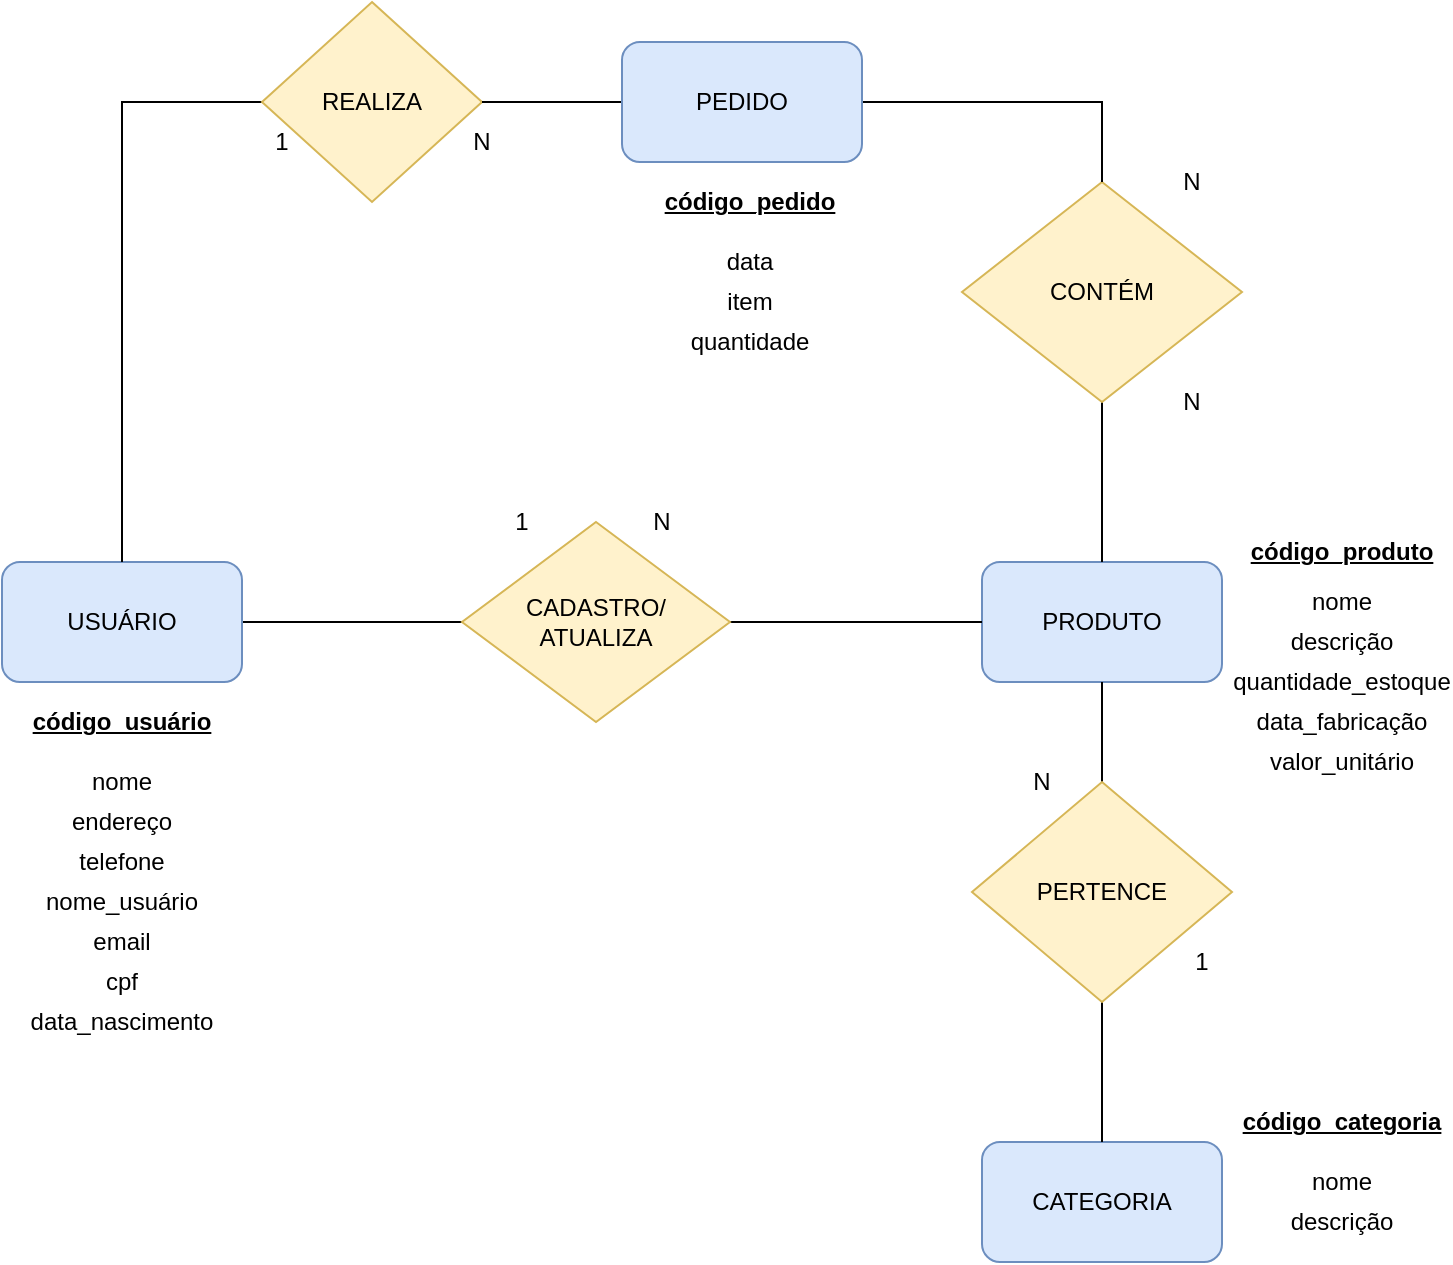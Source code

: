 <mxfile version="13.5.3" type="device" pages="2"><diagram id="-3--2iCmwQUWHkRXzO7C" name="Page-1"><mxGraphModel dx="1038" dy="1668" grid="1" gridSize="10" guides="1" tooltips="1" connect="1" arrows="1" fold="1" page="1" pageScale="1" pageWidth="827" pageHeight="1169" math="0" shadow="0"><root><mxCell id="0"/><mxCell id="1" parent="0"/><mxCell id="pJRhyqxO-DimM2U-MYSw-17" style="edgeStyle=orthogonalEdgeStyle;rounded=0;orthogonalLoop=1;jettySize=auto;html=1;startArrow=none;startFill=0;endArrow=none;endFill=0;" parent="1" source="5Xo6nzxxxwH0gBl_spdO-1" target="pJRhyqxO-DimM2U-MYSw-18" edge="1"><mxGeometry relative="1" as="geometry"><mxPoint x="40" y="280" as="targetPoint"/></mxGeometry></mxCell><mxCell id="5Xo6nzxxxwH0gBl_spdO-1" value="USUÁRIO" style="rounded=1;whiteSpace=wrap;html=1;fillColor=#dae8fc;strokeColor=#6c8ebf;" parent="1" vertex="1"><mxGeometry x="60" y="230" width="120" height="60" as="geometry"/></mxCell><mxCell id="5Xo6nzxxxwH0gBl_spdO-2" value="CATEGORIA" style="rounded=1;whiteSpace=wrap;html=1;fillColor=#dae8fc;strokeColor=#6c8ebf;" parent="1" vertex="1"><mxGeometry x="550" y="520" width="120" height="60" as="geometry"/></mxCell><mxCell id="5Xo6nzxxxwH0gBl_spdO-3" value="PRODUTO" style="rounded=1;whiteSpace=wrap;html=1;fillColor=#dae8fc;strokeColor=#6c8ebf;" parent="1" vertex="1"><mxGeometry x="550" y="230" width="120" height="60" as="geometry"/></mxCell><mxCell id="pJRhyqxO-DimM2U-MYSw-13" style="edgeStyle=orthogonalEdgeStyle;rounded=0;orthogonalLoop=1;jettySize=auto;html=1;entryX=0.5;entryY=0;entryDx=0;entryDy=0;startArrow=none;startFill=0;endArrow=none;endFill=0;" parent="1" source="5Xo6nzxxxwH0gBl_spdO-4" target="5Xo6nzxxxwH0gBl_spdO-3" edge="1"><mxGeometry relative="1" as="geometry"/></mxCell><mxCell id="5Xo6nzxxxwH0gBl_spdO-4" value="CONTÉM" style="rhombus;whiteSpace=wrap;html=1;fillColor=#fff2cc;strokeColor=#d6b656;" parent="1" vertex="1"><mxGeometry x="540" y="40" width="140" height="110" as="geometry"/></mxCell><mxCell id="pJRhyqxO-DimM2U-MYSw-10" style="edgeStyle=orthogonalEdgeStyle;rounded=0;orthogonalLoop=1;jettySize=auto;html=1;entryX=0.5;entryY=1;entryDx=0;entryDy=0;startArrow=none;startFill=0;endArrow=none;endFill=0;" parent="1" source="5Xo6nzxxxwH0gBl_spdO-5" target="5Xo6nzxxxwH0gBl_spdO-3" edge="1"><mxGeometry relative="1" as="geometry"/></mxCell><mxCell id="pJRhyqxO-DimM2U-MYSw-14" style="edgeStyle=orthogonalEdgeStyle;rounded=0;orthogonalLoop=1;jettySize=auto;html=1;entryX=0.5;entryY=0;entryDx=0;entryDy=0;startArrow=none;startFill=0;endArrow=none;endFill=0;" parent="1" source="5Xo6nzxxxwH0gBl_spdO-5" target="5Xo6nzxxxwH0gBl_spdO-2" edge="1"><mxGeometry relative="1" as="geometry"/></mxCell><mxCell id="5Xo6nzxxxwH0gBl_spdO-5" value="PERTENCE" style="rhombus;whiteSpace=wrap;html=1;fillColor=#fff2cc;strokeColor=#d6b656;" parent="1" vertex="1"><mxGeometry x="545" y="340" width="130" height="110" as="geometry"/></mxCell><mxCell id="pJRhyqxO-DimM2U-MYSw-15" style="edgeStyle=orthogonalEdgeStyle;rounded=0;orthogonalLoop=1;jettySize=auto;html=1;startArrow=none;startFill=0;endArrow=none;endFill=0;entryX=0.5;entryY=0;entryDx=0;entryDy=0;" parent="1" source="pJRhyqxO-DimM2U-MYSw-2" target="5Xo6nzxxxwH0gBl_spdO-1" edge="1"><mxGeometry relative="1" as="geometry"><mxPoint x="40" y="40" as="targetPoint"/></mxGeometry></mxCell><mxCell id="pJRhyqxO-DimM2U-MYSw-2" value="REALIZA" style="rhombus;whiteSpace=wrap;html=1;fillColor=#fff2cc;strokeColor=#d6b656;" parent="1" vertex="1"><mxGeometry x="190" y="-50" width="110" height="100" as="geometry"/></mxCell><mxCell id="pJRhyqxO-DimM2U-MYSw-8" value="" style="edgeStyle=orthogonalEdgeStyle;rounded=0;orthogonalLoop=1;jettySize=auto;html=1;startArrow=none;startFill=0;endArrow=none;endFill=0;" parent="1" source="pJRhyqxO-DimM2U-MYSw-1" target="pJRhyqxO-DimM2U-MYSw-2" edge="1"><mxGeometry relative="1" as="geometry"/></mxCell><mxCell id="6SAo5SD1fHVRUZax8h1g-9" style="edgeStyle=orthogonalEdgeStyle;rounded=0;orthogonalLoop=1;jettySize=auto;html=1;endArrow=none;endFill=0;entryX=0.5;entryY=0;entryDx=0;entryDy=0;" parent="1" source="pJRhyqxO-DimM2U-MYSw-1" target="5Xo6nzxxxwH0gBl_spdO-4" edge="1"><mxGeometry relative="1" as="geometry"><mxPoint x="520" y="40" as="targetPoint"/></mxGeometry></mxCell><mxCell id="pJRhyqxO-DimM2U-MYSw-1" value="PEDIDO" style="rounded=1;whiteSpace=wrap;html=1;fillColor=#dae8fc;strokeColor=#6c8ebf;" parent="1" vertex="1"><mxGeometry x="370" y="-30" width="120" height="60" as="geometry"/></mxCell><mxCell id="pJRhyqxO-DimM2U-MYSw-19" style="edgeStyle=orthogonalEdgeStyle;rounded=0;orthogonalLoop=1;jettySize=auto;html=1;entryX=0;entryY=0.5;entryDx=0;entryDy=0;startArrow=none;startFill=0;endArrow=none;endFill=0;" parent="1" source="pJRhyqxO-DimM2U-MYSw-18" target="5Xo6nzxxxwH0gBl_spdO-3" edge="1"><mxGeometry relative="1" as="geometry"/></mxCell><mxCell id="pJRhyqxO-DimM2U-MYSw-18" value="CADASTRO/&lt;br&gt;ATUALIZA" style="rhombus;whiteSpace=wrap;html=1;fillColor=#fff2cc;strokeColor=#d6b656;" parent="1" vertex="1"><mxGeometry x="290" y="210" width="134" height="100" as="geometry"/></mxCell><mxCell id="pJRhyqxO-DimM2U-MYSw-20" value="N" style="text;html=1;strokeColor=none;fillColor=none;align=center;verticalAlign=middle;whiteSpace=wrap;rounded=0;" parent="1" vertex="1"><mxGeometry x="280" y="10" width="40" height="20" as="geometry"/></mxCell><mxCell id="pJRhyqxO-DimM2U-MYSw-21" value="1" style="text;html=1;strokeColor=none;fillColor=none;align=center;verticalAlign=middle;whiteSpace=wrap;rounded=0;" parent="1" vertex="1"><mxGeometry x="180" y="10" width="40" height="20" as="geometry"/></mxCell><mxCell id="pJRhyqxO-DimM2U-MYSw-22" value="N" style="text;html=1;strokeColor=none;fillColor=none;align=center;verticalAlign=middle;whiteSpace=wrap;rounded=0;" parent="1" vertex="1"><mxGeometry x="370" y="200" width="40" height="20" as="geometry"/></mxCell><mxCell id="pJRhyqxO-DimM2U-MYSw-23" value="1" style="text;html=1;strokeColor=none;fillColor=none;align=center;verticalAlign=middle;whiteSpace=wrap;rounded=0;" parent="1" vertex="1"><mxGeometry x="300" y="200" width="40" height="20" as="geometry"/></mxCell><mxCell id="pJRhyqxO-DimM2U-MYSw-24" value="1" style="text;html=1;strokeColor=none;fillColor=none;align=center;verticalAlign=middle;whiteSpace=wrap;rounded=0;" parent="1" vertex="1"><mxGeometry x="640" y="420" width="40" height="20" as="geometry"/></mxCell><mxCell id="pJRhyqxO-DimM2U-MYSw-25" value="N" style="text;html=1;strokeColor=none;fillColor=none;align=center;verticalAlign=middle;whiteSpace=wrap;rounded=0;" parent="1" vertex="1"><mxGeometry x="560" y="330" width="40" height="20" as="geometry"/></mxCell><mxCell id="pJRhyqxO-DimM2U-MYSw-27" value="N" style="text;html=1;strokeColor=none;fillColor=none;align=center;verticalAlign=middle;whiteSpace=wrap;rounded=0;" parent="1" vertex="1"><mxGeometry x="635" y="140" width="40" height="20" as="geometry"/></mxCell><mxCell id="pJRhyqxO-DimM2U-MYSw-29" value="N" style="text;html=1;strokeColor=none;fillColor=none;align=center;verticalAlign=middle;whiteSpace=wrap;rounded=0;" parent="1" vertex="1"><mxGeometry x="635" y="30" width="40" height="20" as="geometry"/></mxCell><mxCell id="6SAo5SD1fHVRUZax8h1g-3" value="código_produto" style="text;html=1;strokeColor=none;fillColor=none;align=center;verticalAlign=middle;whiteSpace=wrap;rounded=0;fontStyle=5" parent="1" vertex="1"><mxGeometry x="710" y="210" width="40" height="30" as="geometry"/></mxCell><mxCell id="6SAo5SD1fHVRUZax8h1g-4" value="nome" style="text;html=1;strokeColor=none;fillColor=none;align=center;verticalAlign=middle;whiteSpace=wrap;rounded=0;" parent="1" vertex="1"><mxGeometry x="710" y="240" width="40" height="20" as="geometry"/></mxCell><mxCell id="6SAo5SD1fHVRUZax8h1g-5" value="descrição" style="text;html=1;strokeColor=none;fillColor=none;align=center;verticalAlign=middle;whiteSpace=wrap;rounded=0;" parent="1" vertex="1"><mxGeometry x="710" y="260" width="40" height="20" as="geometry"/></mxCell><mxCell id="6SAo5SD1fHVRUZax8h1g-6" value="quantidade_estoque" style="text;html=1;strokeColor=none;fillColor=none;align=center;verticalAlign=middle;whiteSpace=wrap;rounded=0;" parent="1" vertex="1"><mxGeometry x="710" y="280" width="40" height="20" as="geometry"/></mxCell><mxCell id="6SAo5SD1fHVRUZax8h1g-7" value="código_usuário" style="text;html=1;strokeColor=none;fillColor=none;align=center;verticalAlign=middle;whiteSpace=wrap;rounded=0;fontStyle=5" parent="1" vertex="1"><mxGeometry x="100" y="300" width="40" height="20" as="geometry"/></mxCell><mxCell id="6SAo5SD1fHVRUZax8h1g-12" value="nome" style="text;html=1;strokeColor=none;fillColor=none;align=center;verticalAlign=middle;whiteSpace=wrap;rounded=0;" parent="1" vertex="1"><mxGeometry x="100" y="330" width="40" height="20" as="geometry"/></mxCell><mxCell id="6SAo5SD1fHVRUZax8h1g-13" value="data_fabricação" style="text;html=1;strokeColor=none;fillColor=none;align=center;verticalAlign=middle;whiteSpace=wrap;rounded=0;" parent="1" vertex="1"><mxGeometry x="710" y="300" width="40" height="20" as="geometry"/></mxCell><mxCell id="6SAo5SD1fHVRUZax8h1g-14" value="valor_unitário" style="text;html=1;strokeColor=none;fillColor=none;align=center;verticalAlign=middle;whiteSpace=wrap;rounded=0;" parent="1" vertex="1"><mxGeometry x="710" y="320" width="40" height="20" as="geometry"/></mxCell><mxCell id="6SAo5SD1fHVRUZax8h1g-15" value="endereço" style="text;html=1;strokeColor=none;fillColor=none;align=center;verticalAlign=middle;whiteSpace=wrap;rounded=0;" parent="1" vertex="1"><mxGeometry x="100" y="350" width="40" height="20" as="geometry"/></mxCell><mxCell id="6SAo5SD1fHVRUZax8h1g-17" value="telefone" style="text;html=1;strokeColor=none;fillColor=none;align=center;verticalAlign=middle;whiteSpace=wrap;rounded=0;" parent="1" vertex="1"><mxGeometry x="100" y="370" width="40" height="20" as="geometry"/></mxCell><mxCell id="6SAo5SD1fHVRUZax8h1g-18" value="nome_usuário" style="text;html=1;strokeColor=none;fillColor=none;align=center;verticalAlign=middle;whiteSpace=wrap;rounded=0;" parent="1" vertex="1"><mxGeometry x="100" y="390" width="40" height="20" as="geometry"/></mxCell><mxCell id="6SAo5SD1fHVRUZax8h1g-19" value="email" style="text;html=1;strokeColor=none;fillColor=none;align=center;verticalAlign=middle;whiteSpace=wrap;rounded=0;" parent="1" vertex="1"><mxGeometry x="100" y="410" width="40" height="20" as="geometry"/></mxCell><mxCell id="6SAo5SD1fHVRUZax8h1g-20" value="cpf" style="text;html=1;strokeColor=none;fillColor=none;align=center;verticalAlign=middle;whiteSpace=wrap;rounded=0;" parent="1" vertex="1"><mxGeometry x="100" y="430" width="40" height="20" as="geometry"/></mxCell><mxCell id="6SAo5SD1fHVRUZax8h1g-21" value="data_nascimento" style="text;html=1;strokeColor=none;fillColor=none;align=center;verticalAlign=middle;whiteSpace=wrap;rounded=0;" parent="1" vertex="1"><mxGeometry x="100" y="450" width="40" height="20" as="geometry"/></mxCell><mxCell id="6SAo5SD1fHVRUZax8h1g-22" value="código_categoria" style="text;html=1;strokeColor=none;fillColor=none;align=center;verticalAlign=middle;whiteSpace=wrap;rounded=0;fontStyle=5" parent="1" vertex="1"><mxGeometry x="730" y="500" height="20" as="geometry"/></mxCell><mxCell id="6SAo5SD1fHVRUZax8h1g-23" value="nome" style="text;html=1;strokeColor=none;fillColor=none;align=center;verticalAlign=middle;whiteSpace=wrap;rounded=0;" parent="1" vertex="1"><mxGeometry x="710" y="530" width="40" height="20" as="geometry"/></mxCell><mxCell id="6SAo5SD1fHVRUZax8h1g-24" value="descrição" style="text;html=1;strokeColor=none;fillColor=none;align=center;verticalAlign=middle;whiteSpace=wrap;rounded=0;" parent="1" vertex="1"><mxGeometry x="710" y="550" width="40" height="20" as="geometry"/></mxCell><mxCell id="6SAo5SD1fHVRUZax8h1g-25" value="item" style="text;html=1;strokeColor=none;fillColor=none;align=center;verticalAlign=middle;whiteSpace=wrap;rounded=0;" parent="1" vertex="1"><mxGeometry x="414" y="90" width="40" height="20" as="geometry"/></mxCell><mxCell id="6SAo5SD1fHVRUZax8h1g-26" value="quantidade" style="text;html=1;strokeColor=none;fillColor=none;align=center;verticalAlign=middle;whiteSpace=wrap;rounded=0;" parent="1" vertex="1"><mxGeometry x="414" y="110" width="40" height="20" as="geometry"/></mxCell><mxCell id="6SAo5SD1fHVRUZax8h1g-27" value="código_pedido" style="text;html=1;strokeColor=none;fillColor=none;align=center;verticalAlign=middle;whiteSpace=wrap;rounded=0;fontStyle=5" parent="1" vertex="1"><mxGeometry x="414" y="40" width="40" height="20" as="geometry"/></mxCell><mxCell id="6SAo5SD1fHVRUZax8h1g-28" value="data" style="text;html=1;strokeColor=none;fillColor=none;align=center;verticalAlign=middle;whiteSpace=wrap;rounded=0;" parent="1" vertex="1"><mxGeometry x="414" y="70" width="40" height="20" as="geometry"/></mxCell></root></mxGraphModel></diagram><diagram id="T3RBeUi__B0pjo6UczTR" name="Page-2"><mxGraphModel dx="1038" dy="499" grid="1" gridSize="10" guides="1" tooltips="1" connect="1" arrows="1" fold="1" page="1" pageScale="1" pageWidth="827" pageHeight="1169" math="0" shadow="0"><root><mxCell id="SgmSMZjxJkwdW3_PTTFS-0"/><mxCell id="SgmSMZjxJkwdW3_PTTFS-1" parent="SgmSMZjxJkwdW3_PTTFS-0"/><mxCell id="SgmSMZjxJkwdW3_PTTFS-2" style="edgeStyle=orthogonalEdgeStyle;rounded=0;orthogonalLoop=1;jettySize=auto;html=1;startArrow=none;startFill=0;endArrow=none;endFill=0;" edge="1" parent="SgmSMZjxJkwdW3_PTTFS-1" source="SgmSMZjxJkwdW3_PTTFS-3" target="SgmSMZjxJkwdW3_PTTFS-17"><mxGeometry relative="1" as="geometry"><mxPoint x="150" y="600" as="targetPoint"/></mxGeometry></mxCell><mxCell id="SgmSMZjxJkwdW3_PTTFS-3" value="USUÁRIO" style="rounded=1;whiteSpace=wrap;html=1;fillColor=#dae8fc;strokeColor=#6c8ebf;" vertex="1" parent="SgmSMZjxJkwdW3_PTTFS-1"><mxGeometry x="170" y="550" width="120" height="60" as="geometry"/></mxCell><mxCell id="SgmSMZjxJkwdW3_PTTFS-4" value="CATEGORIA" style="rounded=1;whiteSpace=wrap;html=1;fillColor=#dae8fc;strokeColor=#6c8ebf;" vertex="1" parent="SgmSMZjxJkwdW3_PTTFS-1"><mxGeometry x="660" y="840" width="120" height="60" as="geometry"/></mxCell><mxCell id="SgmSMZjxJkwdW3_PTTFS-5" value="PRODUTO" style="rounded=1;whiteSpace=wrap;html=1;fillColor=#dae8fc;strokeColor=#6c8ebf;" vertex="1" parent="SgmSMZjxJkwdW3_PTTFS-1"><mxGeometry x="660" y="550" width="120" height="60" as="geometry"/></mxCell><mxCell id="SgmSMZjxJkwdW3_PTTFS-6" style="edgeStyle=orthogonalEdgeStyle;rounded=0;orthogonalLoop=1;jettySize=auto;html=1;entryX=0.5;entryY=0;entryDx=0;entryDy=0;startArrow=none;startFill=0;endArrow=none;endFill=0;" edge="1" parent="SgmSMZjxJkwdW3_PTTFS-1" source="SgmSMZjxJkwdW3_PTTFS-7" target="SgmSMZjxJkwdW3_PTTFS-5"><mxGeometry relative="1" as="geometry"/></mxCell><mxCell id="SgmSMZjxJkwdW3_PTTFS-7" value="CONTÉM" style="rhombus;whiteSpace=wrap;html=1;fillColor=#fff2cc;strokeColor=#d6b656;" vertex="1" parent="SgmSMZjxJkwdW3_PTTFS-1"><mxGeometry x="650" y="360" width="140" height="110" as="geometry"/></mxCell><mxCell id="SgmSMZjxJkwdW3_PTTFS-8" style="edgeStyle=orthogonalEdgeStyle;rounded=0;orthogonalLoop=1;jettySize=auto;html=1;entryX=0.5;entryY=1;entryDx=0;entryDy=0;startArrow=none;startFill=0;endArrow=none;endFill=0;" edge="1" parent="SgmSMZjxJkwdW3_PTTFS-1" source="SgmSMZjxJkwdW3_PTTFS-10" target="SgmSMZjxJkwdW3_PTTFS-5"><mxGeometry relative="1" as="geometry"/></mxCell><mxCell id="SgmSMZjxJkwdW3_PTTFS-9" style="edgeStyle=orthogonalEdgeStyle;rounded=0;orthogonalLoop=1;jettySize=auto;html=1;entryX=0.5;entryY=0;entryDx=0;entryDy=0;startArrow=none;startFill=0;endArrow=none;endFill=0;" edge="1" parent="SgmSMZjxJkwdW3_PTTFS-1" source="SgmSMZjxJkwdW3_PTTFS-10" target="SgmSMZjxJkwdW3_PTTFS-4"><mxGeometry relative="1" as="geometry"/></mxCell><mxCell id="SgmSMZjxJkwdW3_PTTFS-10" value="PERTENCE" style="rhombus;whiteSpace=wrap;html=1;fillColor=#fff2cc;strokeColor=#d6b656;" vertex="1" parent="SgmSMZjxJkwdW3_PTTFS-1"><mxGeometry x="655" y="660" width="130" height="110" as="geometry"/></mxCell><mxCell id="SgmSMZjxJkwdW3_PTTFS-11" style="edgeStyle=orthogonalEdgeStyle;rounded=0;orthogonalLoop=1;jettySize=auto;html=1;startArrow=none;startFill=0;endArrow=none;endFill=0;entryX=0.5;entryY=0;entryDx=0;entryDy=0;" edge="1" parent="SgmSMZjxJkwdW3_PTTFS-1" source="SgmSMZjxJkwdW3_PTTFS-12" target="SgmSMZjxJkwdW3_PTTFS-3"><mxGeometry relative="1" as="geometry"><mxPoint x="150" y="360" as="targetPoint"/></mxGeometry></mxCell><mxCell id="SgmSMZjxJkwdW3_PTTFS-12" value="REALIZA" style="rhombus;whiteSpace=wrap;html=1;fillColor=#fff2cc;strokeColor=#d6b656;" vertex="1" parent="SgmSMZjxJkwdW3_PTTFS-1"><mxGeometry x="300" y="270" width="110" height="100" as="geometry"/></mxCell><mxCell id="SgmSMZjxJkwdW3_PTTFS-13" value="" style="edgeStyle=orthogonalEdgeStyle;rounded=0;orthogonalLoop=1;jettySize=auto;html=1;startArrow=none;startFill=0;endArrow=none;endFill=0;" edge="1" parent="SgmSMZjxJkwdW3_PTTFS-1" source="SgmSMZjxJkwdW3_PTTFS-15" target="SgmSMZjxJkwdW3_PTTFS-12"><mxGeometry relative="1" as="geometry"/></mxCell><mxCell id="SgmSMZjxJkwdW3_PTTFS-14" style="edgeStyle=orthogonalEdgeStyle;rounded=0;orthogonalLoop=1;jettySize=auto;html=1;endArrow=none;endFill=0;entryX=0.5;entryY=0;entryDx=0;entryDy=0;" edge="1" parent="SgmSMZjxJkwdW3_PTTFS-1" source="SgmSMZjxJkwdW3_PTTFS-15" target="SgmSMZjxJkwdW3_PTTFS-7"><mxGeometry relative="1" as="geometry"><mxPoint x="630" y="360" as="targetPoint"/></mxGeometry></mxCell><mxCell id="SgmSMZjxJkwdW3_PTTFS-15" value="PEDIDO" style="rounded=1;whiteSpace=wrap;html=1;fillColor=#dae8fc;strokeColor=#6c8ebf;" vertex="1" parent="SgmSMZjxJkwdW3_PTTFS-1"><mxGeometry x="480" y="290" width="120" height="60" as="geometry"/></mxCell><mxCell id="SgmSMZjxJkwdW3_PTTFS-16" style="edgeStyle=orthogonalEdgeStyle;rounded=0;orthogonalLoop=1;jettySize=auto;html=1;entryX=0;entryY=0.5;entryDx=0;entryDy=0;startArrow=none;startFill=0;endArrow=none;endFill=0;" edge="1" parent="SgmSMZjxJkwdW3_PTTFS-1" source="SgmSMZjxJkwdW3_PTTFS-17" target="SgmSMZjxJkwdW3_PTTFS-5"><mxGeometry relative="1" as="geometry"/></mxCell><mxCell id="SgmSMZjxJkwdW3_PTTFS-17" value="CADASTRO/&lt;br&gt;ATUALIZA" style="rhombus;whiteSpace=wrap;html=1;fillColor=#fff2cc;strokeColor=#d6b656;" vertex="1" parent="SgmSMZjxJkwdW3_PTTFS-1"><mxGeometry x="400" y="530" width="134" height="100" as="geometry"/></mxCell><mxCell id="SgmSMZjxJkwdW3_PTTFS-18" value="N" style="text;html=1;strokeColor=none;fillColor=none;align=center;verticalAlign=middle;whiteSpace=wrap;rounded=0;" vertex="1" parent="SgmSMZjxJkwdW3_PTTFS-1"><mxGeometry x="390" y="330" width="40" height="20" as="geometry"/></mxCell><mxCell id="SgmSMZjxJkwdW3_PTTFS-19" value="1" style="text;html=1;strokeColor=none;fillColor=none;align=center;verticalAlign=middle;whiteSpace=wrap;rounded=0;" vertex="1" parent="SgmSMZjxJkwdW3_PTTFS-1"><mxGeometry x="290" y="330" width="40" height="20" as="geometry"/></mxCell><mxCell id="SgmSMZjxJkwdW3_PTTFS-20" value="N" style="text;html=1;strokeColor=none;fillColor=none;align=center;verticalAlign=middle;whiteSpace=wrap;rounded=0;" vertex="1" parent="SgmSMZjxJkwdW3_PTTFS-1"><mxGeometry x="480" y="520" width="40" height="20" as="geometry"/></mxCell><mxCell id="SgmSMZjxJkwdW3_PTTFS-21" value="N" style="text;html=1;strokeColor=none;fillColor=none;align=center;verticalAlign=middle;whiteSpace=wrap;rounded=0;" vertex="1" parent="SgmSMZjxJkwdW3_PTTFS-1"><mxGeometry x="410" y="520" width="40" height="20" as="geometry"/></mxCell><mxCell id="SgmSMZjxJkwdW3_PTTFS-22" value="1" style="text;html=1;strokeColor=none;fillColor=none;align=center;verticalAlign=middle;whiteSpace=wrap;rounded=0;" vertex="1" parent="SgmSMZjxJkwdW3_PTTFS-1"><mxGeometry x="750" y="740" width="40" height="20" as="geometry"/></mxCell><mxCell id="SgmSMZjxJkwdW3_PTTFS-23" value="N" style="text;html=1;strokeColor=none;fillColor=none;align=center;verticalAlign=middle;whiteSpace=wrap;rounded=0;" vertex="1" parent="SgmSMZjxJkwdW3_PTTFS-1"><mxGeometry x="670" y="650" width="40" height="20" as="geometry"/></mxCell><mxCell id="SgmSMZjxJkwdW3_PTTFS-24" value="N" style="text;html=1;strokeColor=none;fillColor=none;align=center;verticalAlign=middle;whiteSpace=wrap;rounded=0;" vertex="1" parent="SgmSMZjxJkwdW3_PTTFS-1"><mxGeometry x="745" y="460" width="40" height="20" as="geometry"/></mxCell><mxCell id="SgmSMZjxJkwdW3_PTTFS-25" value="N" style="text;html=1;strokeColor=none;fillColor=none;align=center;verticalAlign=middle;whiteSpace=wrap;rounded=0;" vertex="1" parent="SgmSMZjxJkwdW3_PTTFS-1"><mxGeometry x="745" y="350" width="40" height="20" as="geometry"/></mxCell><mxCell id="SgmSMZjxJkwdW3_PTTFS-26" value="código_produto" style="text;html=1;strokeColor=none;fillColor=none;align=center;verticalAlign=middle;whiteSpace=wrap;rounded=0;fontStyle=5" vertex="1" parent="SgmSMZjxJkwdW3_PTTFS-1"><mxGeometry x="820" y="530" width="40" height="30" as="geometry"/></mxCell><mxCell id="SgmSMZjxJkwdW3_PTTFS-27" value="nome" style="text;html=1;strokeColor=none;fillColor=none;align=center;verticalAlign=middle;whiteSpace=wrap;rounded=0;" vertex="1" parent="SgmSMZjxJkwdW3_PTTFS-1"><mxGeometry x="820" y="560" width="40" height="20" as="geometry"/></mxCell><mxCell id="SgmSMZjxJkwdW3_PTTFS-28" value="descrição" style="text;html=1;strokeColor=none;fillColor=none;align=center;verticalAlign=middle;whiteSpace=wrap;rounded=0;" vertex="1" parent="SgmSMZjxJkwdW3_PTTFS-1"><mxGeometry x="820" y="580" width="40" height="20" as="geometry"/></mxCell><mxCell id="SgmSMZjxJkwdW3_PTTFS-29" value="quantidade_estoque" style="text;html=1;strokeColor=none;fillColor=none;align=center;verticalAlign=middle;whiteSpace=wrap;rounded=0;" vertex="1" parent="SgmSMZjxJkwdW3_PTTFS-1"><mxGeometry x="820" y="600" width="40" height="20" as="geometry"/></mxCell><mxCell id="SgmSMZjxJkwdW3_PTTFS-30" value="código_usuário" style="text;html=1;strokeColor=none;fillColor=none;align=center;verticalAlign=middle;whiteSpace=wrap;rounded=0;fontStyle=5" vertex="1" parent="SgmSMZjxJkwdW3_PTTFS-1"><mxGeometry x="210" y="620" width="40" height="20" as="geometry"/></mxCell><mxCell id="SgmSMZjxJkwdW3_PTTFS-31" value="nome" style="text;html=1;strokeColor=none;fillColor=none;align=center;verticalAlign=middle;whiteSpace=wrap;rounded=0;" vertex="1" parent="SgmSMZjxJkwdW3_PTTFS-1"><mxGeometry x="210" y="650" width="40" height="20" as="geometry"/></mxCell><mxCell id="SgmSMZjxJkwdW3_PTTFS-32" value="data_fabricação" style="text;html=1;strokeColor=none;fillColor=none;align=center;verticalAlign=middle;whiteSpace=wrap;rounded=0;" vertex="1" parent="SgmSMZjxJkwdW3_PTTFS-1"><mxGeometry x="820" y="620" width="40" height="20" as="geometry"/></mxCell><mxCell id="SgmSMZjxJkwdW3_PTTFS-33" value="valor_unitário" style="text;html=1;strokeColor=none;fillColor=none;align=center;verticalAlign=middle;whiteSpace=wrap;rounded=0;" vertex="1" parent="SgmSMZjxJkwdW3_PTTFS-1"><mxGeometry x="820" y="640" width="40" height="20" as="geometry"/></mxCell><mxCell id="SgmSMZjxJkwdW3_PTTFS-34" value="endereço" style="text;html=1;strokeColor=none;fillColor=none;align=center;verticalAlign=middle;whiteSpace=wrap;rounded=0;" vertex="1" parent="SgmSMZjxJkwdW3_PTTFS-1"><mxGeometry x="210" y="670" width="40" height="20" as="geometry"/></mxCell><mxCell id="SgmSMZjxJkwdW3_PTTFS-35" value="telefone" style="text;html=1;strokeColor=none;fillColor=none;align=center;verticalAlign=middle;whiteSpace=wrap;rounded=0;" vertex="1" parent="SgmSMZjxJkwdW3_PTTFS-1"><mxGeometry x="210" y="690" width="40" height="20" as="geometry"/></mxCell><mxCell id="SgmSMZjxJkwdW3_PTTFS-36" value="nome_usuário" style="text;html=1;strokeColor=none;fillColor=none;align=center;verticalAlign=middle;whiteSpace=wrap;rounded=0;" vertex="1" parent="SgmSMZjxJkwdW3_PTTFS-1"><mxGeometry x="210" y="710" width="40" height="20" as="geometry"/></mxCell><mxCell id="SgmSMZjxJkwdW3_PTTFS-37" value="email" style="text;html=1;strokeColor=none;fillColor=none;align=center;verticalAlign=middle;whiteSpace=wrap;rounded=0;" vertex="1" parent="SgmSMZjxJkwdW3_PTTFS-1"><mxGeometry x="210" y="730" width="40" height="20" as="geometry"/></mxCell><mxCell id="SgmSMZjxJkwdW3_PTTFS-38" value="cpf" style="text;html=1;strokeColor=none;fillColor=none;align=center;verticalAlign=middle;whiteSpace=wrap;rounded=0;" vertex="1" parent="SgmSMZjxJkwdW3_PTTFS-1"><mxGeometry x="210" y="750" width="40" height="20" as="geometry"/></mxCell><mxCell id="SgmSMZjxJkwdW3_PTTFS-39" value="data_nascimento" style="text;html=1;strokeColor=none;fillColor=none;align=center;verticalAlign=middle;whiteSpace=wrap;rounded=0;" vertex="1" parent="SgmSMZjxJkwdW3_PTTFS-1"><mxGeometry x="210" y="770" width="40" height="20" as="geometry"/></mxCell><mxCell id="SgmSMZjxJkwdW3_PTTFS-40" value="código_categoria" style="text;html=1;strokeColor=none;fillColor=none;align=center;verticalAlign=middle;whiteSpace=wrap;rounded=0;fontStyle=5" vertex="1" parent="SgmSMZjxJkwdW3_PTTFS-1"><mxGeometry x="840" y="820" height="20" as="geometry"/></mxCell><mxCell id="SgmSMZjxJkwdW3_PTTFS-41" value="nome" style="text;html=1;strokeColor=none;fillColor=none;align=center;verticalAlign=middle;whiteSpace=wrap;rounded=0;" vertex="1" parent="SgmSMZjxJkwdW3_PTTFS-1"><mxGeometry x="820" y="850" width="40" height="20" as="geometry"/></mxCell><mxCell id="SgmSMZjxJkwdW3_PTTFS-42" value="descrição" style="text;html=1;strokeColor=none;fillColor=none;align=center;verticalAlign=middle;whiteSpace=wrap;rounded=0;" vertex="1" parent="SgmSMZjxJkwdW3_PTTFS-1"><mxGeometry x="820" y="870" width="40" height="20" as="geometry"/></mxCell><mxCell id="SgmSMZjxJkwdW3_PTTFS-43" value="item" style="text;html=1;strokeColor=none;fillColor=none;align=center;verticalAlign=middle;whiteSpace=wrap;rounded=0;" vertex="1" parent="SgmSMZjxJkwdW3_PTTFS-1"><mxGeometry x="524" y="410" width="40" height="20" as="geometry"/></mxCell><mxCell id="SgmSMZjxJkwdW3_PTTFS-44" value="quantidade" style="text;html=1;strokeColor=none;fillColor=none;align=center;verticalAlign=middle;whiteSpace=wrap;rounded=0;" vertex="1" parent="SgmSMZjxJkwdW3_PTTFS-1"><mxGeometry x="524" y="430" width="40" height="20" as="geometry"/></mxCell><mxCell id="SgmSMZjxJkwdW3_PTTFS-45" value="código_pedido" style="text;html=1;strokeColor=none;fillColor=none;align=center;verticalAlign=middle;whiteSpace=wrap;rounded=0;fontStyle=5" vertex="1" parent="SgmSMZjxJkwdW3_PTTFS-1"><mxGeometry x="524" y="360" width="40" height="20" as="geometry"/></mxCell><mxCell id="SgmSMZjxJkwdW3_PTTFS-46" value="data" style="text;html=1;strokeColor=none;fillColor=none;align=center;verticalAlign=middle;whiteSpace=wrap;rounded=0;" vertex="1" parent="SgmSMZjxJkwdW3_PTTFS-1"><mxGeometry x="524" y="390" width="40" height="20" as="geometry"/></mxCell></root></mxGraphModel></diagram></mxfile>